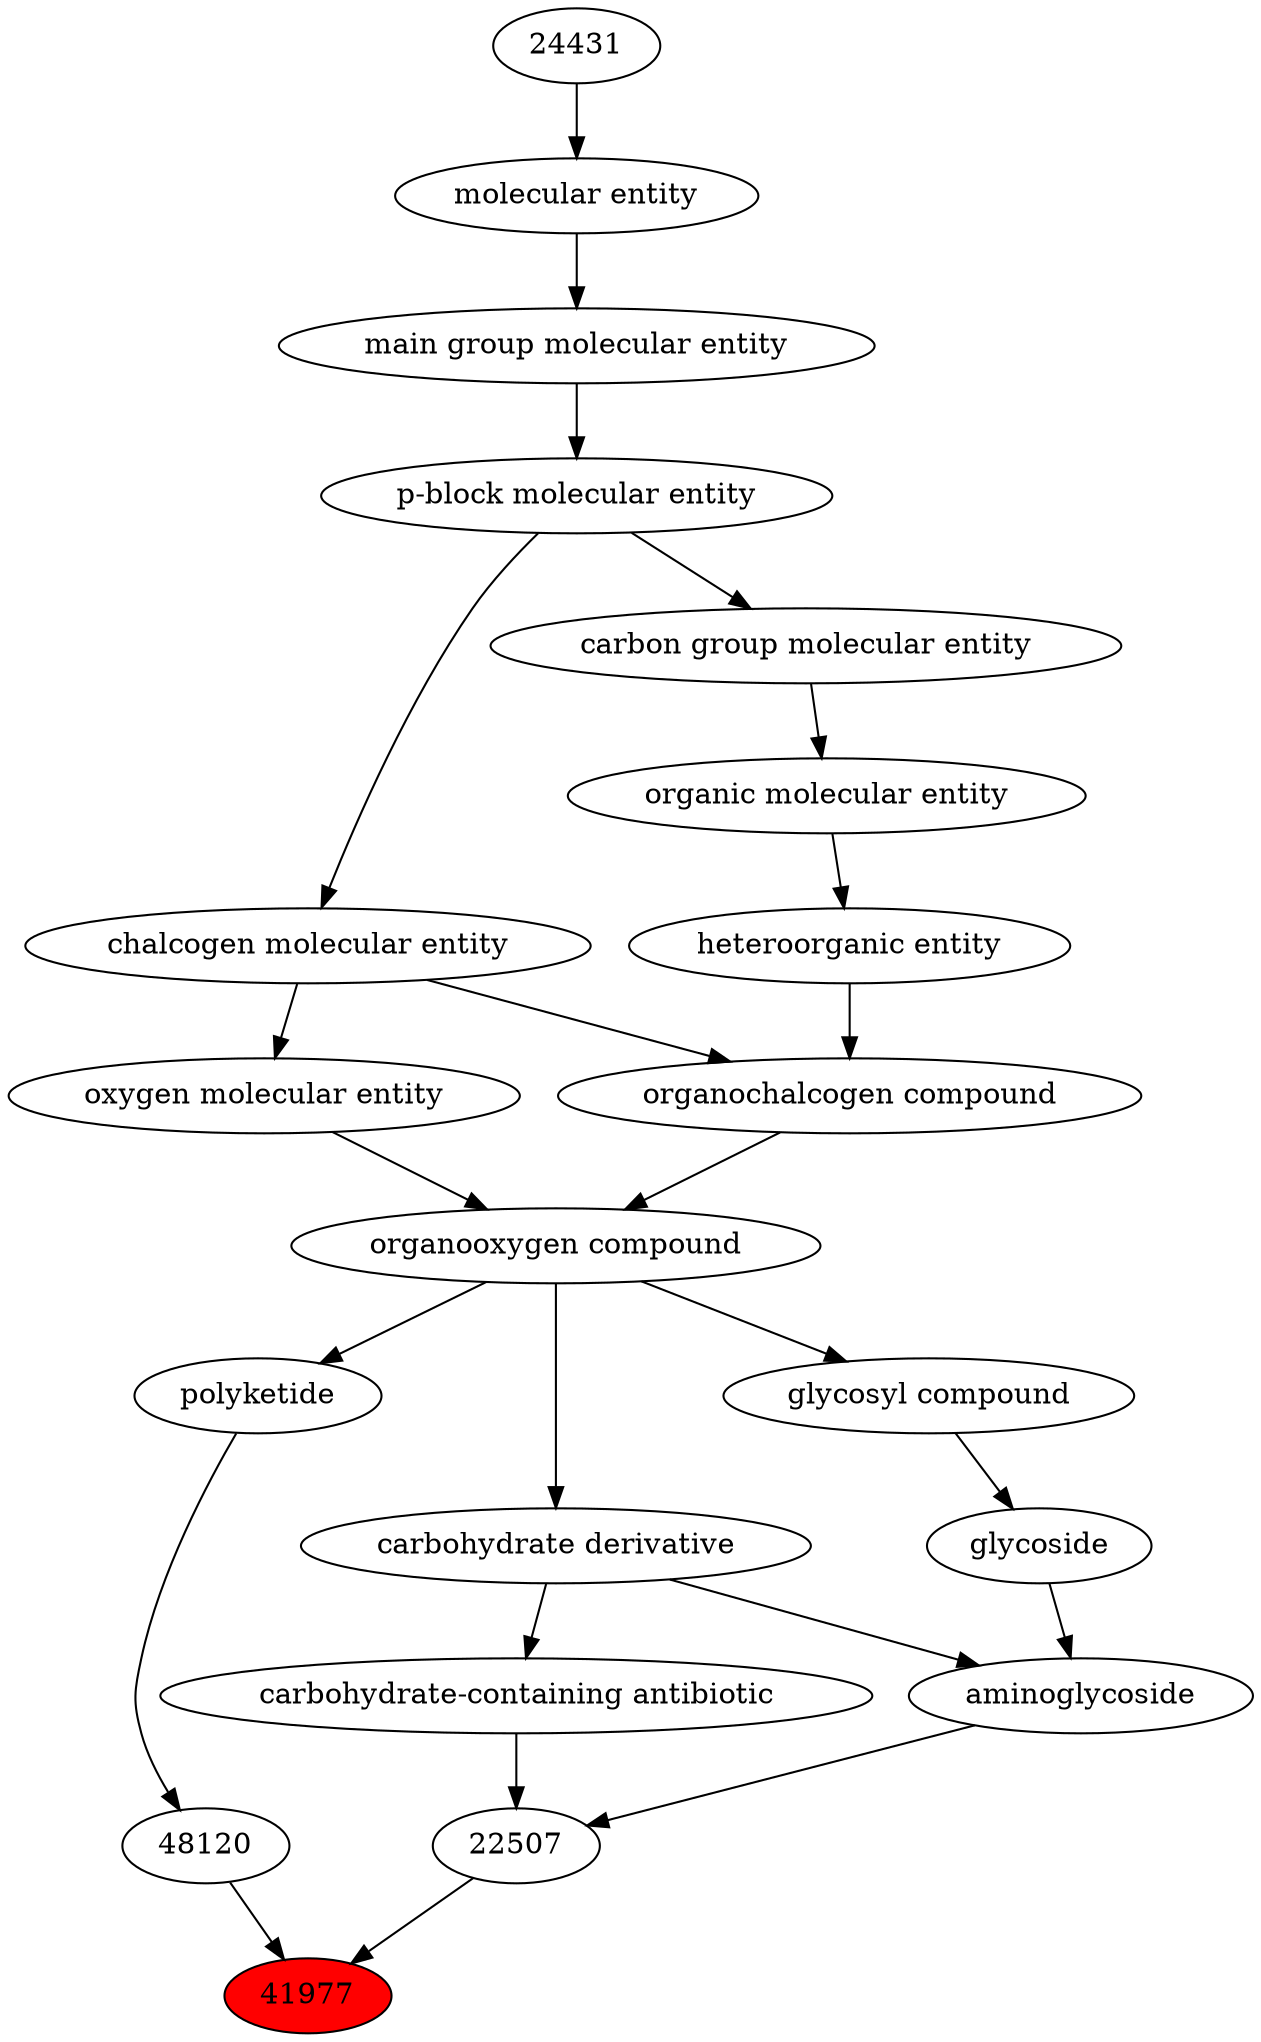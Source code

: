 digraph tree{ 
41977 [label="41977" fillcolor=red style=filled]
48120 -> 41977
22507 -> 41977
48120 [label="48120"]
26188 -> 48120
22507 [label="22507"]
47779 -> 22507
23007 -> 22507
26188 [label="polyketide"]
36963 -> 26188
47779 [label="aminoglycoside"]
24400 -> 47779
63299 -> 47779
23007 [label="carbohydrate-containing antibiotic"]
63299 -> 23007
36963 [label="organooxygen compound"]
36962 -> 36963
25806 -> 36963
24400 [label="glycoside"]
63161 -> 24400
63299 [label="carbohydrate derivative"]
36963 -> 63299
36962 [label="organochalcogen compound"]
33285 -> 36962
33304 -> 36962
25806 [label="oxygen molecular entity"]
33304 -> 25806
63161 [label="glycosyl compound"]
36963 -> 63161
33285 [label="heteroorganic entity"]
50860 -> 33285
33304 [label="chalcogen molecular entity"]
33675 -> 33304
50860 [label="organic molecular entity"]
33582 -> 50860
33675 [label="p-block molecular entity"]
33579 -> 33675
33582 [label="carbon group molecular entity"]
33675 -> 33582
33579 [label="main group molecular entity"]
23367 -> 33579
23367 [label="molecular entity"]
24431 -> 23367
24431 [label="24431"]
}